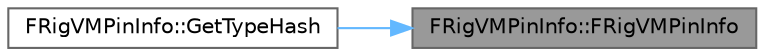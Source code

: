 digraph "FRigVMPinInfo::FRigVMPinInfo"
{
 // INTERACTIVE_SVG=YES
 // LATEX_PDF_SIZE
  bgcolor="transparent";
  edge [fontname=Helvetica,fontsize=10,labelfontname=Helvetica,labelfontsize=10];
  node [fontname=Helvetica,fontsize=10,shape=box,height=0.2,width=0.4];
  rankdir="RL";
  Node1 [id="Node000001",label="FRigVMPinInfo::FRigVMPinInfo",height=0.2,width=0.4,color="gray40", fillcolor="grey60", style="filled", fontcolor="black",tooltip=" "];
  Node1 -> Node2 [id="edge1_Node000001_Node000002",dir="back",color="steelblue1",style="solid",tooltip=" "];
  Node2 [id="Node000002",label="FRigVMPinInfo::GetTypeHash",height=0.2,width=0.4,color="grey40", fillcolor="white", style="filled",URL="$de/d95/structFRigVMPinInfo.html#adfc314821da4ca5b1169a6e13cde48ce",tooltip=" "];
}
